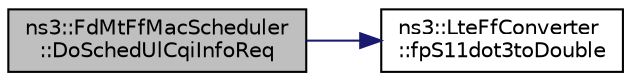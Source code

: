 digraph "ns3::FdMtFfMacScheduler::DoSchedUlCqiInfoReq"
{
  edge [fontname="Helvetica",fontsize="10",labelfontname="Helvetica",labelfontsize="10"];
  node [fontname="Helvetica",fontsize="10",shape=record];
  rankdir="LR";
  Node1 [label="ns3::FdMtFfMacScheduler\l::DoSchedUlCqiInfoReq",height=0.2,width=0.4,color="black", fillcolor="grey75", style="filled", fontcolor="black"];
  Node1 -> Node2 [color="midnightblue",fontsize="10",style="solid"];
  Node2 [label="ns3::LteFfConverter\l::fpS11dot3toDouble",height=0.2,width=0.4,color="black", fillcolor="white", style="filled",URL="$d5/db1/classns3_1_1LteFfConverter.html#aa5d8c2a8f988dbd63da91818c18666eb"];
}
